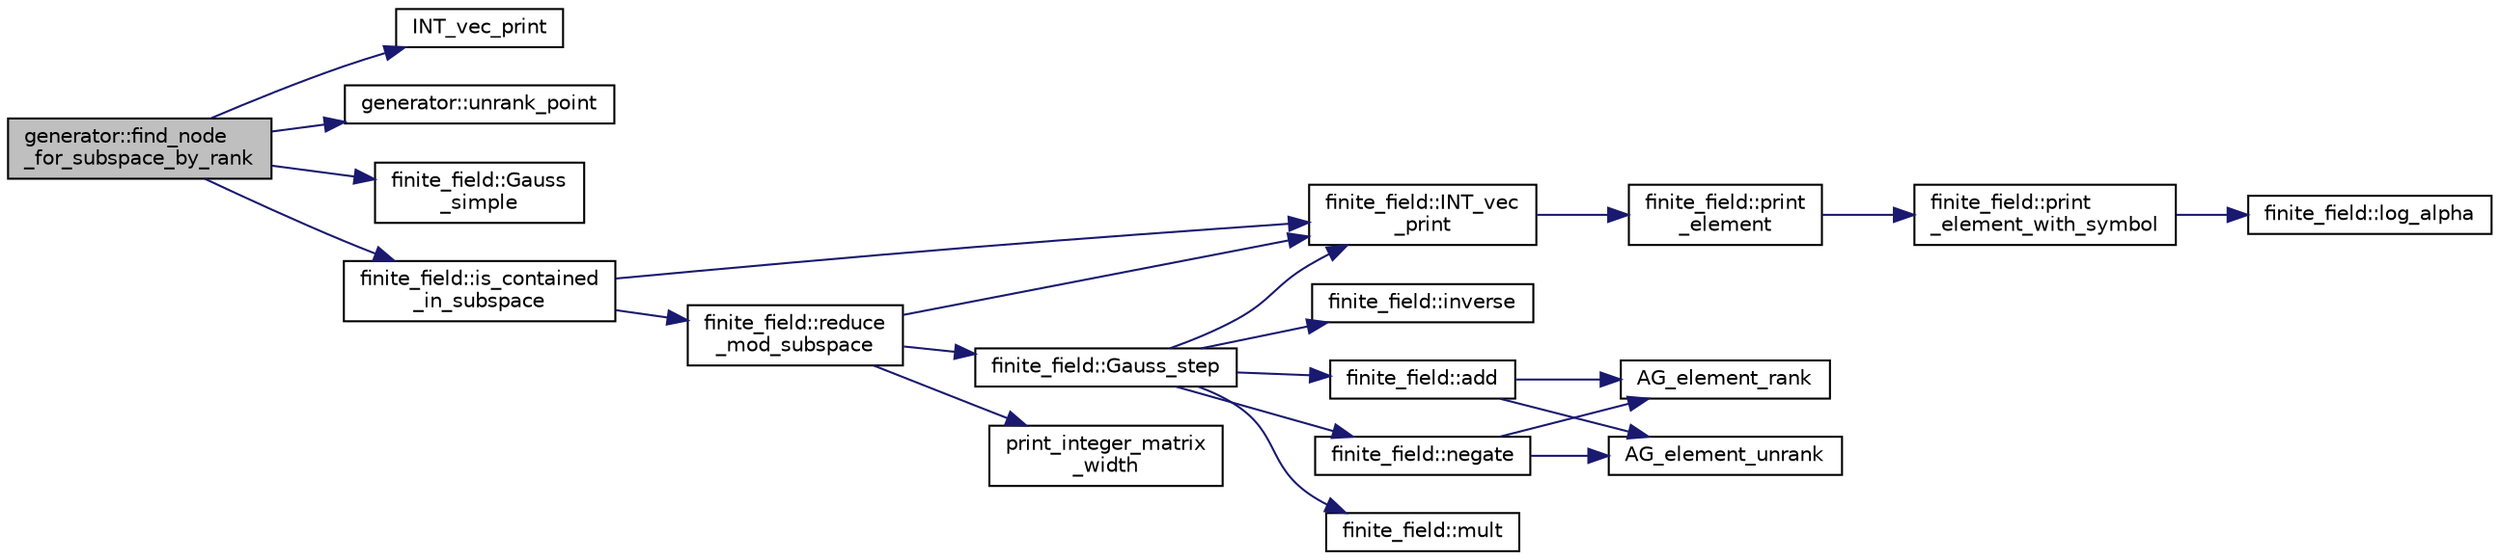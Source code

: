 digraph "generator::find_node_for_subspace_by_rank"
{
  edge [fontname="Helvetica",fontsize="10",labelfontname="Helvetica",labelfontsize="10"];
  node [fontname="Helvetica",fontsize="10",shape=record];
  rankdir="LR";
  Node7937 [label="generator::find_node\l_for_subspace_by_rank",height=0.2,width=0.4,color="black", fillcolor="grey75", style="filled", fontcolor="black"];
  Node7937 -> Node7938 [color="midnightblue",fontsize="10",style="solid",fontname="Helvetica"];
  Node7938 [label="INT_vec_print",height=0.2,width=0.4,color="black", fillcolor="white", style="filled",URL="$df/dbf/sajeeb_8_c.html#a79a5901af0b47dd0d694109543c027fe"];
  Node7937 -> Node7939 [color="midnightblue",fontsize="10",style="solid",fontname="Helvetica"];
  Node7939 [label="generator::unrank_point",height=0.2,width=0.4,color="black", fillcolor="white", style="filled",URL="$d7/d73/classgenerator.html#ad8842983b197430759b0588712c26693"];
  Node7937 -> Node7940 [color="midnightblue",fontsize="10",style="solid",fontname="Helvetica"];
  Node7940 [label="finite_field::Gauss\l_simple",height=0.2,width=0.4,color="black", fillcolor="white", style="filled",URL="$df/d5a/classfinite__field.html#aba4950590e24a1ce323f292cf47b3307"];
  Node7937 -> Node7941 [color="midnightblue",fontsize="10",style="solid",fontname="Helvetica"];
  Node7941 [label="finite_field::is_contained\l_in_subspace",height=0.2,width=0.4,color="black", fillcolor="white", style="filled",URL="$df/d5a/classfinite__field.html#a21d04fc4ddc2f03fb3401656f14abb72"];
  Node7941 -> Node7942 [color="midnightblue",fontsize="10",style="solid",fontname="Helvetica"];
  Node7942 [label="finite_field::INT_vec\l_print",height=0.2,width=0.4,color="black", fillcolor="white", style="filled",URL="$df/d5a/classfinite__field.html#a9c33a61dedc197e37b014b6f8dc07f06"];
  Node7942 -> Node7943 [color="midnightblue",fontsize="10",style="solid",fontname="Helvetica"];
  Node7943 [label="finite_field::print\l_element",height=0.2,width=0.4,color="black", fillcolor="white", style="filled",URL="$df/d5a/classfinite__field.html#ab7d1f59c043d7696b8b47c92d0fedad5"];
  Node7943 -> Node7944 [color="midnightblue",fontsize="10",style="solid",fontname="Helvetica"];
  Node7944 [label="finite_field::print\l_element_with_symbol",height=0.2,width=0.4,color="black", fillcolor="white", style="filled",URL="$df/d5a/classfinite__field.html#aa0180c961aa4a0a8934cb4dc82e38a4d"];
  Node7944 -> Node7945 [color="midnightblue",fontsize="10",style="solid",fontname="Helvetica"];
  Node7945 [label="finite_field::log_alpha",height=0.2,width=0.4,color="black", fillcolor="white", style="filled",URL="$df/d5a/classfinite__field.html#a446a83ae0d281ddf44215626f0097305"];
  Node7941 -> Node7946 [color="midnightblue",fontsize="10",style="solid",fontname="Helvetica"];
  Node7946 [label="finite_field::reduce\l_mod_subspace",height=0.2,width=0.4,color="black", fillcolor="white", style="filled",URL="$df/d5a/classfinite__field.html#a58c58854e54819ab1f3b1df2a12423ad"];
  Node7946 -> Node7942 [color="midnightblue",fontsize="10",style="solid",fontname="Helvetica"];
  Node7946 -> Node7947 [color="midnightblue",fontsize="10",style="solid",fontname="Helvetica"];
  Node7947 [label="print_integer_matrix\l_width",height=0.2,width=0.4,color="black", fillcolor="white", style="filled",URL="$d5/db4/io__and__os_8h.html#aa78f3e73fc2179251bd15adbcc31573f"];
  Node7946 -> Node7948 [color="midnightblue",fontsize="10",style="solid",fontname="Helvetica"];
  Node7948 [label="finite_field::Gauss_step",height=0.2,width=0.4,color="black", fillcolor="white", style="filled",URL="$df/d5a/classfinite__field.html#a888228cd0bdf000bd4d44cf4d1ad62ce"];
  Node7948 -> Node7942 [color="midnightblue",fontsize="10",style="solid",fontname="Helvetica"];
  Node7948 -> Node7949 [color="midnightblue",fontsize="10",style="solid",fontname="Helvetica"];
  Node7949 [label="finite_field::negate",height=0.2,width=0.4,color="black", fillcolor="white", style="filled",URL="$df/d5a/classfinite__field.html#aa9d798298f25d4a9262b5bc5f1733e31"];
  Node7949 -> Node7950 [color="midnightblue",fontsize="10",style="solid",fontname="Helvetica"];
  Node7950 [label="AG_element_unrank",height=0.2,width=0.4,color="black", fillcolor="white", style="filled",URL="$d4/d67/geometry_8h.html#a4a33b86c87b2879b97cfa1327abe2885"];
  Node7949 -> Node7951 [color="midnightblue",fontsize="10",style="solid",fontname="Helvetica"];
  Node7951 [label="AG_element_rank",height=0.2,width=0.4,color="black", fillcolor="white", style="filled",URL="$d4/d67/geometry_8h.html#ab2ac908d07dd8038fd996e26bdc75c17"];
  Node7948 -> Node7952 [color="midnightblue",fontsize="10",style="solid",fontname="Helvetica"];
  Node7952 [label="finite_field::mult",height=0.2,width=0.4,color="black", fillcolor="white", style="filled",URL="$df/d5a/classfinite__field.html#a24fb5917aa6d4d656fd855b7f44a13b0"];
  Node7948 -> Node7953 [color="midnightblue",fontsize="10",style="solid",fontname="Helvetica"];
  Node7953 [label="finite_field::inverse",height=0.2,width=0.4,color="black", fillcolor="white", style="filled",URL="$df/d5a/classfinite__field.html#a69f2a12c01e70b7ce2d115c5221c9cdd"];
  Node7948 -> Node7954 [color="midnightblue",fontsize="10",style="solid",fontname="Helvetica"];
  Node7954 [label="finite_field::add",height=0.2,width=0.4,color="black", fillcolor="white", style="filled",URL="$df/d5a/classfinite__field.html#a8f12328a27500f3c7be0c849ebbc9d14"];
  Node7954 -> Node7950 [color="midnightblue",fontsize="10",style="solid",fontname="Helvetica"];
  Node7954 -> Node7951 [color="midnightblue",fontsize="10",style="solid",fontname="Helvetica"];
}
